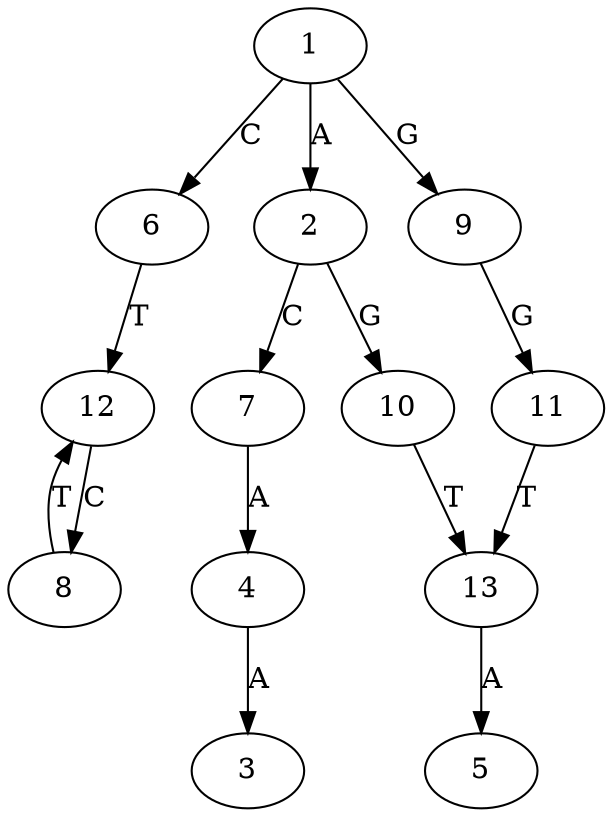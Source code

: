 strict digraph  {
	1 -> 2 [label=A];
	4 -> 3 [label=A];
	7 -> 4 [label=A];
	13 -> 5 [label=A];
	1 -> 6 [label=C];
	2 -> 7 [label=C];
	12 -> 8 [label=C];
	1 -> 9 [label=G];
	2 -> 10 [label=G];
	9 -> 11 [label=G];
	6 -> 12 [label=T];
	8 -> 12 [label=T];
	10 -> 13 [label=T];
	11 -> 13 [label=T];
}
